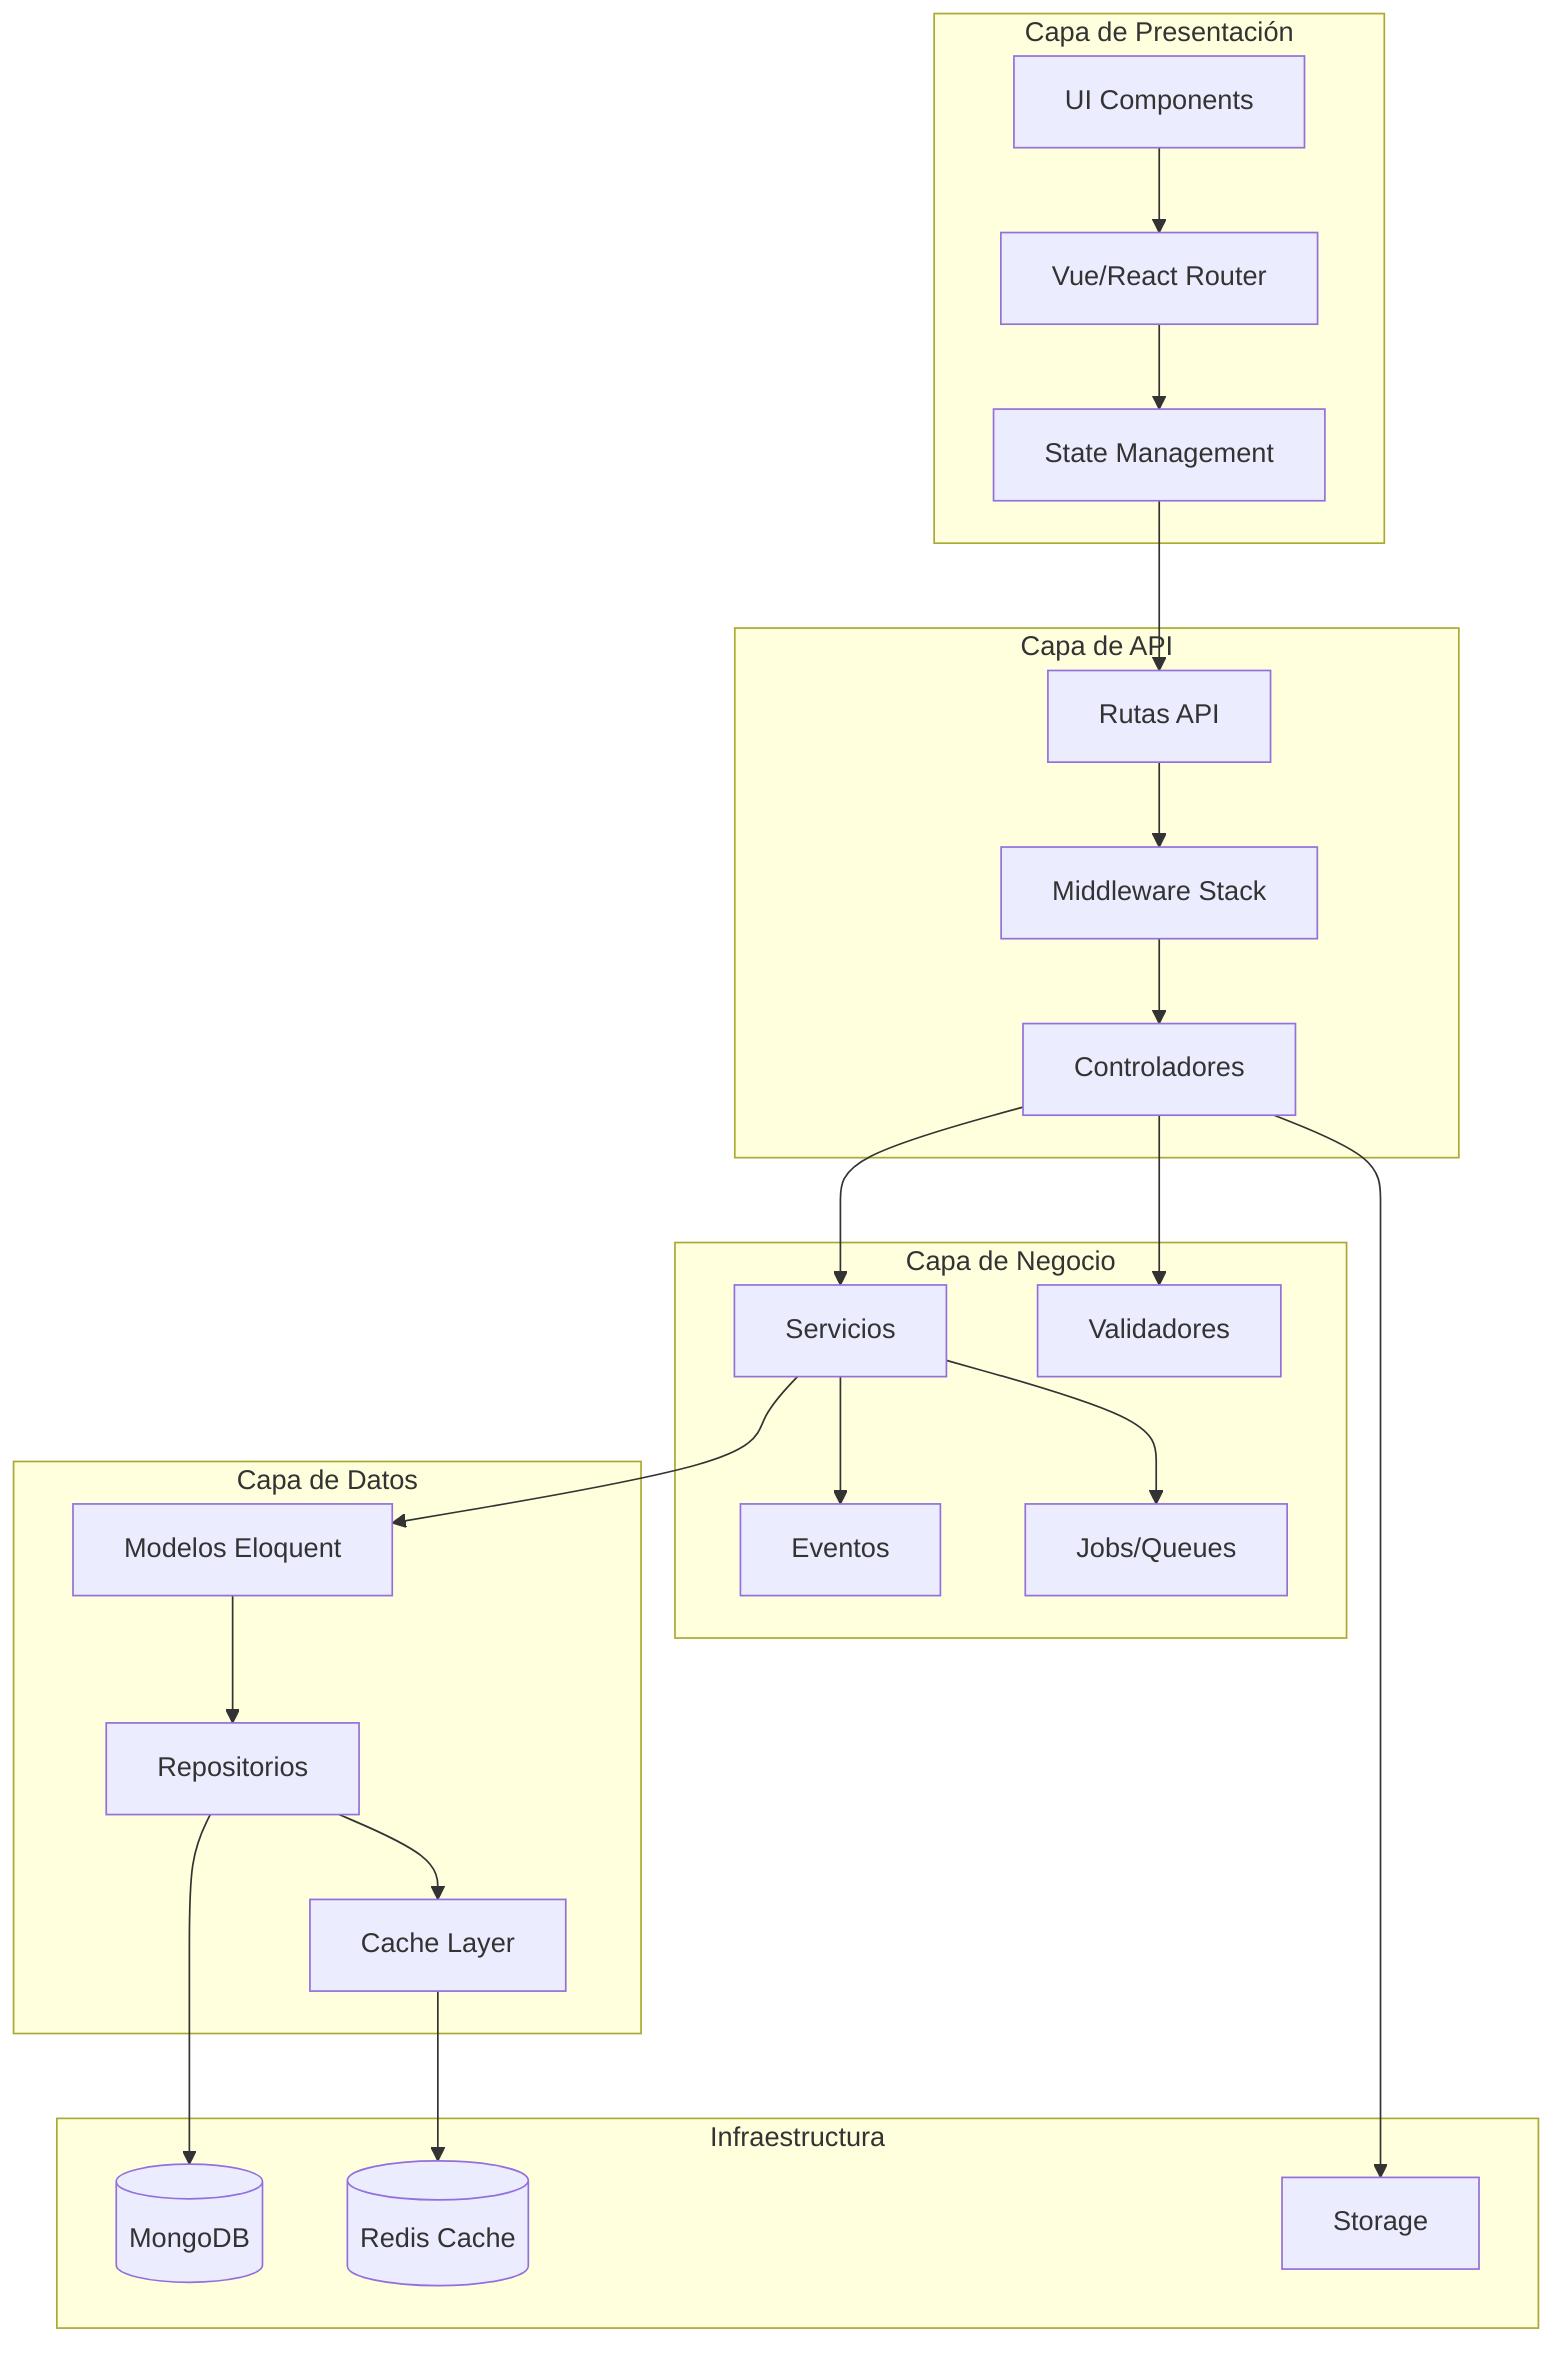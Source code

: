graph TB
    subgraph "Capa de Presentación"
        UI[UI Components]
        Routes[Vue/React Router]
        Store[State Management]
    end

    subgraph "Capa de API"
        ApiRoutes[Rutas API]
        Middleware[Middleware Stack]
        Controllers[Controladores]
    end

    subgraph "Capa de Negocio"
        Services[Servicios]
        Validators[Validadores]
        Events[Eventos]
        Jobs[Jobs/Queues]
    end

    subgraph "Capa de Datos"
        Models[Modelos Eloquent]
        Repositories[Repositorios]
        Cache[Cache Layer]
    end

    subgraph "Infraestructura"
        MongoDB[(MongoDB)]
        Redis[(Redis Cache)]
        FileStorage[Storage]
    end

    UI --> Routes
    Routes --> Store
    Store --> ApiRoutes

    ApiRoutes --> Middleware
    Middleware --> Controllers

    Controllers --> Services
    Controllers --> Validators
    Services --> Events
    Services --> Jobs

    Services --> Models
    Models --> Repositories
    Repositories --> Cache

    Repositories --> MongoDB
    Cache --> Redis
    Controllers --> FileStorage